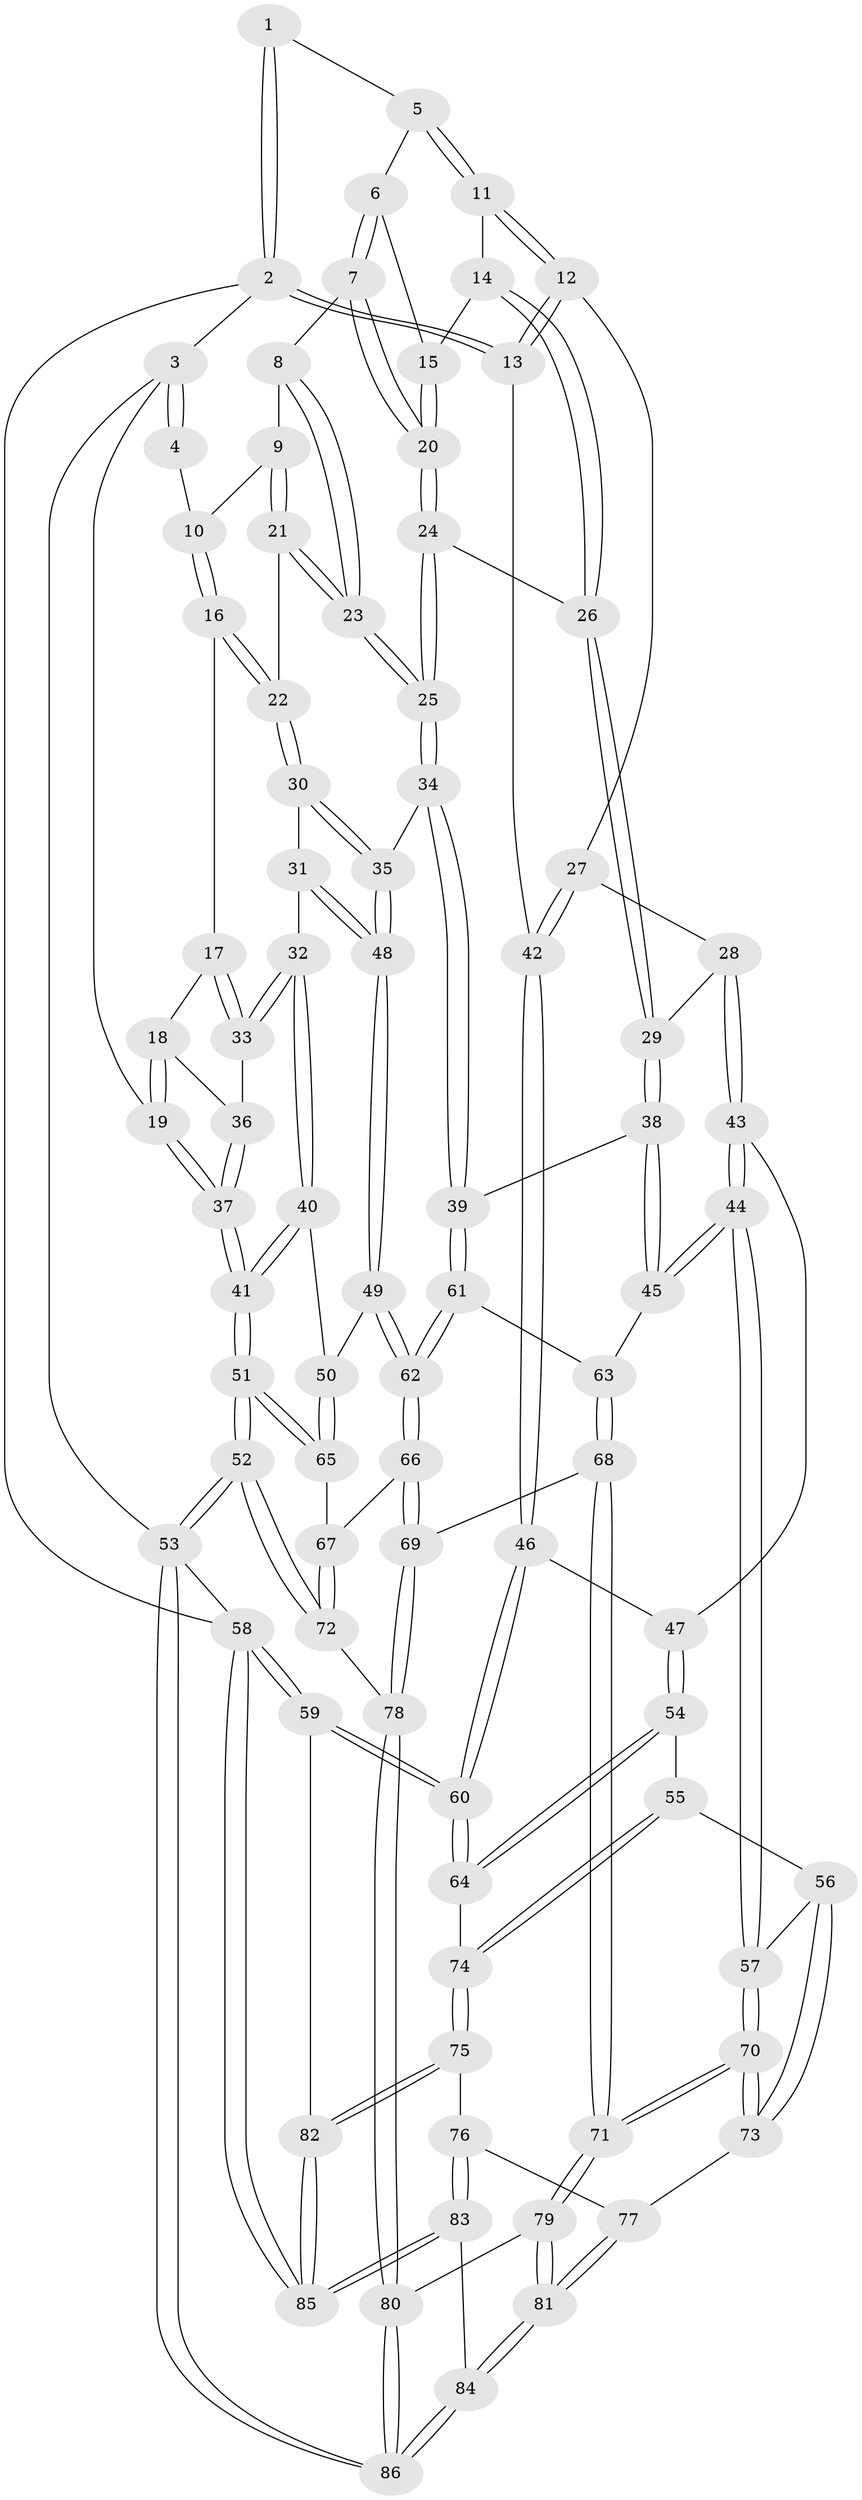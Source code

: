 // coarse degree distribution, {4: 0.5714285714285714, 3: 0.34285714285714286, 6: 0.02857142857142857, 5: 0.05714285714285714}
// Generated by graph-tools (version 1.1) at 2025/38/03/04/25 23:38:28]
// undirected, 86 vertices, 212 edges
graph export_dot {
  node [color=gray90,style=filled];
  1 [pos="+0.6058870760471019+0"];
  2 [pos="+1+0"];
  3 [pos="+0+0"];
  4 [pos="+0.3056868503935338+0"];
  5 [pos="+0.607950166456396+0"];
  6 [pos="+0.5933802372483301+0"];
  7 [pos="+0.45597932912260714+0.09489631459632772"];
  8 [pos="+0.4529134013378798+0.09609046025578757"];
  9 [pos="+0.39778276184704076+0.09103558585295408"];
  10 [pos="+0.33521567142666736+0.028718508043476396"];
  11 [pos="+0.7287502108754597+0.09185226956543202"];
  12 [pos="+0.8024995060145182+0.15983813716641518"];
  13 [pos="+1+0"];
  14 [pos="+0.6273175008201195+0.15349976079351496"];
  15 [pos="+0.5815160959380253+0.06664730397020675"];
  16 [pos="+0.2345514276011786+0.18442390486254262"];
  17 [pos="+0.0889222078203656+0.13557588053842923"];
  18 [pos="+0+0"];
  19 [pos="+0+0"];
  20 [pos="+0.5337688887577376+0.15766060941442342"];
  21 [pos="+0.3552944518084751+0.23038598638650915"];
  22 [pos="+0.27443426046841846+0.2283140478810976"];
  23 [pos="+0.4435330055388914+0.2702288340149314"];
  24 [pos="+0.5467215165656331+0.27506161948014224"];
  25 [pos="+0.4865318168089531+0.30304920958764786"];
  26 [pos="+0.5964191080636451+0.2735744351457572"];
  27 [pos="+0.7656951726479689+0.31125447388056565"];
  28 [pos="+0.7638383291027476+0.3142149151851741"];
  29 [pos="+0.7191607405961473+0.309936891169106"];
  30 [pos="+0.24216078531112412+0.3509283012263508"];
  31 [pos="+0.18396128381611998+0.3979359255695881"];
  32 [pos="+0.1394649734154465+0.3982018595459511"];
  33 [pos="+0.12055594338701195+0.36314583806310036"];
  34 [pos="+0.44551824033453197+0.44745655416938906"];
  35 [pos="+0.4387162346796147+0.44855262078913405"];
  36 [pos="+0.04266936977560676+0.33096857528556745"];
  37 [pos="+0+0.48167246560409627"];
  38 [pos="+0.5486717939735368+0.5068590703175407"];
  39 [pos="+0.452614969337855+0.45586077587354645"];
  40 [pos="+0.08403602734695689+0.44859331773100153"];
  41 [pos="+0+0.4884192435902218"];
  42 [pos="+1+0.21285664966424608"];
  43 [pos="+0.7906965967429889+0.3863963264202314"];
  44 [pos="+0.6844156648641777+0.6239704545274585"];
  45 [pos="+0.6623359945674221+0.6156118187486244"];
  46 [pos="+1+0.3745275686695803"];
  47 [pos="+0.7981090037464031+0.3899218298054652"];
  48 [pos="+0.2725191259280226+0.5515163141454351"];
  49 [pos="+0.24814605463704908+0.6156851098573668"];
  50 [pos="+0.14058496326711165+0.6002242067537275"];
  51 [pos="+0+0.6538008603833294"];
  52 [pos="+0+1"];
  53 [pos="+0+1"];
  54 [pos="+1+0.6394200608487839"];
  55 [pos="+0.7792683473894123+0.6691976119037654"];
  56 [pos="+0.7318897857533805+0.6644935422588656"];
  57 [pos="+0.6911967097920279+0.6350574140594943"];
  58 [pos="+1+1"];
  59 [pos="+1+0.9218262449636294"];
  60 [pos="+1+0.650884492549767"];
  61 [pos="+0.43929643579722266+0.5686156726075788"];
  62 [pos="+0.2853000934321556+0.6983281985196502"];
  63 [pos="+0.46845591779761475+0.6799607111397195"];
  64 [pos="+1+0.6526386464167506"];
  65 [pos="+0.014860959889891437+0.6681889355056597"];
  66 [pos="+0.28958859139887594+0.7141250736933167"];
  67 [pos="+0.08863982330804399+0.7414387963778654"];
  68 [pos="+0.3987780428847337+0.7625006072153114"];
  69 [pos="+0.30198156813963345+0.7358985627548865"];
  70 [pos="+0.5200161179282358+0.8656852804457585"];
  71 [pos="+0.4985822701887031+0.8861751717298486"];
  72 [pos="+0.11559709691650794+0.8695794431975432"];
  73 [pos="+0.7330569815384584+0.8165429808796896"];
  74 [pos="+0.8808321765363761+0.8646420157344448"];
  75 [pos="+0.8746250886565426+0.8773773772075697"];
  76 [pos="+0.8140678912429906+0.8825870391546033"];
  77 [pos="+0.7347723977161071+0.8224710867461948"];
  78 [pos="+0.22532111431990565+0.8585949383346213"];
  79 [pos="+0.5010986876074619+0.913251796032294"];
  80 [pos="+0.2574900283826775+0.9338156813399298"];
  81 [pos="+0.572202751703865+1"];
  82 [pos="+0.9013469639648697+0.925982567141143"];
  83 [pos="+0.6471796196883832+1"];
  84 [pos="+0.5778783059123102+1"];
  85 [pos="+0.8456547562190488+1"];
  86 [pos="+0.24495682780394495+1"];
  1 -- 2;
  1 -- 2;
  1 -- 5;
  2 -- 3;
  2 -- 13;
  2 -- 13;
  2 -- 58;
  3 -- 4;
  3 -- 4;
  3 -- 19;
  3 -- 53;
  4 -- 10;
  5 -- 6;
  5 -- 11;
  5 -- 11;
  6 -- 7;
  6 -- 7;
  6 -- 15;
  7 -- 8;
  7 -- 20;
  7 -- 20;
  8 -- 9;
  8 -- 23;
  8 -- 23;
  9 -- 10;
  9 -- 21;
  9 -- 21;
  10 -- 16;
  10 -- 16;
  11 -- 12;
  11 -- 12;
  11 -- 14;
  12 -- 13;
  12 -- 13;
  12 -- 27;
  13 -- 42;
  14 -- 15;
  14 -- 26;
  14 -- 26;
  15 -- 20;
  15 -- 20;
  16 -- 17;
  16 -- 22;
  16 -- 22;
  17 -- 18;
  17 -- 33;
  17 -- 33;
  18 -- 19;
  18 -- 19;
  18 -- 36;
  19 -- 37;
  19 -- 37;
  20 -- 24;
  20 -- 24;
  21 -- 22;
  21 -- 23;
  21 -- 23;
  22 -- 30;
  22 -- 30;
  23 -- 25;
  23 -- 25;
  24 -- 25;
  24 -- 25;
  24 -- 26;
  25 -- 34;
  25 -- 34;
  26 -- 29;
  26 -- 29;
  27 -- 28;
  27 -- 42;
  27 -- 42;
  28 -- 29;
  28 -- 43;
  28 -- 43;
  29 -- 38;
  29 -- 38;
  30 -- 31;
  30 -- 35;
  30 -- 35;
  31 -- 32;
  31 -- 48;
  31 -- 48;
  32 -- 33;
  32 -- 33;
  32 -- 40;
  32 -- 40;
  33 -- 36;
  34 -- 35;
  34 -- 39;
  34 -- 39;
  35 -- 48;
  35 -- 48;
  36 -- 37;
  36 -- 37;
  37 -- 41;
  37 -- 41;
  38 -- 39;
  38 -- 45;
  38 -- 45;
  39 -- 61;
  39 -- 61;
  40 -- 41;
  40 -- 41;
  40 -- 50;
  41 -- 51;
  41 -- 51;
  42 -- 46;
  42 -- 46;
  43 -- 44;
  43 -- 44;
  43 -- 47;
  44 -- 45;
  44 -- 45;
  44 -- 57;
  44 -- 57;
  45 -- 63;
  46 -- 47;
  46 -- 60;
  46 -- 60;
  47 -- 54;
  47 -- 54;
  48 -- 49;
  48 -- 49;
  49 -- 50;
  49 -- 62;
  49 -- 62;
  50 -- 65;
  50 -- 65;
  51 -- 52;
  51 -- 52;
  51 -- 65;
  51 -- 65;
  52 -- 53;
  52 -- 53;
  52 -- 72;
  52 -- 72;
  53 -- 86;
  53 -- 86;
  53 -- 58;
  54 -- 55;
  54 -- 64;
  54 -- 64;
  55 -- 56;
  55 -- 74;
  55 -- 74;
  56 -- 57;
  56 -- 73;
  56 -- 73;
  57 -- 70;
  57 -- 70;
  58 -- 59;
  58 -- 59;
  58 -- 85;
  58 -- 85;
  59 -- 60;
  59 -- 60;
  59 -- 82;
  60 -- 64;
  60 -- 64;
  61 -- 62;
  61 -- 62;
  61 -- 63;
  62 -- 66;
  62 -- 66;
  63 -- 68;
  63 -- 68;
  64 -- 74;
  65 -- 67;
  66 -- 67;
  66 -- 69;
  66 -- 69;
  67 -- 72;
  67 -- 72;
  68 -- 69;
  68 -- 71;
  68 -- 71;
  69 -- 78;
  69 -- 78;
  70 -- 71;
  70 -- 71;
  70 -- 73;
  70 -- 73;
  71 -- 79;
  71 -- 79;
  72 -- 78;
  73 -- 77;
  74 -- 75;
  74 -- 75;
  75 -- 76;
  75 -- 82;
  75 -- 82;
  76 -- 77;
  76 -- 83;
  76 -- 83;
  77 -- 81;
  77 -- 81;
  78 -- 80;
  78 -- 80;
  79 -- 80;
  79 -- 81;
  79 -- 81;
  80 -- 86;
  80 -- 86;
  81 -- 84;
  81 -- 84;
  82 -- 85;
  82 -- 85;
  83 -- 84;
  83 -- 85;
  83 -- 85;
  84 -- 86;
  84 -- 86;
}
